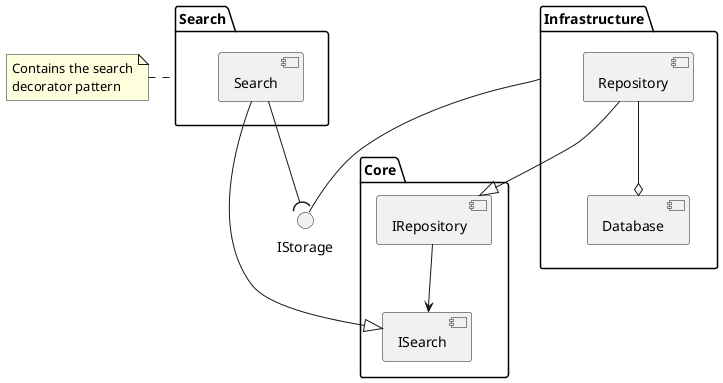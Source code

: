 @startuml

() IStorage

package Search as SearchPackage {
    component Search
}

package Core {
    component IRepository
    component ISearch
}

package Infrastructure {
    component Repository
    component Database
}

Search --|> ISearch
IRepository --> ISearch
Repository --|> IRepository
Repository --o Database

Infrastructure -- IStorage
Search --( IStorage

Note left of SearchPackage
    Contains the search
    decorator pattern
end note

@enduml
